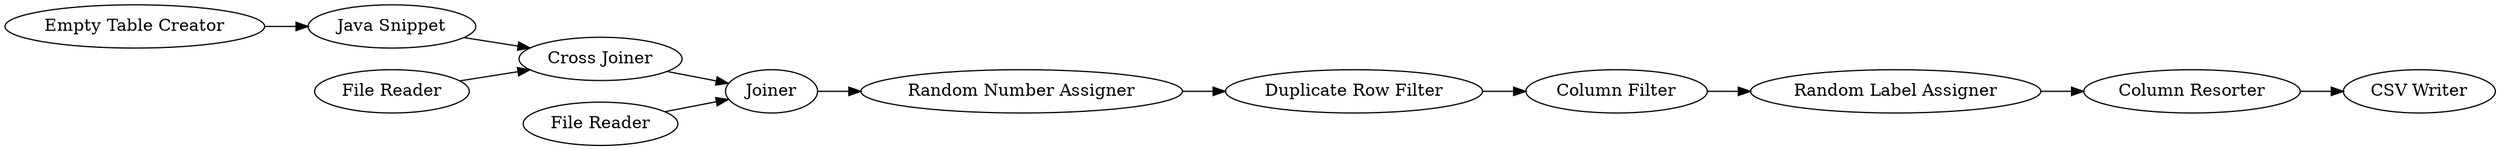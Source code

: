 digraph {
	17 -> 28
	12 -> 13
	16 -> 15
	14 -> 16
	15 -> 25
	29 -> 12
	13 -> 14
	1 -> 29
	25 -> 27
	11 -> 12
	28 -> 29
	16 [label="Column Filter"]
	27 [label="CSV Writer"]
	13 [label="Random Number Assigner"]
	1 [label="File Reader"]
	29 [label="Cross Joiner"]
	28 [label="Java Snippet"]
	11 [label="File Reader"]
	15 [label="Random Label Assigner"]
	25 [label="Column Resorter"]
	14 [label="Duplicate Row Filter"]
	17 [label="Empty Table Creator"]
	12 [label=Joiner]
	rankdir=LR
}
